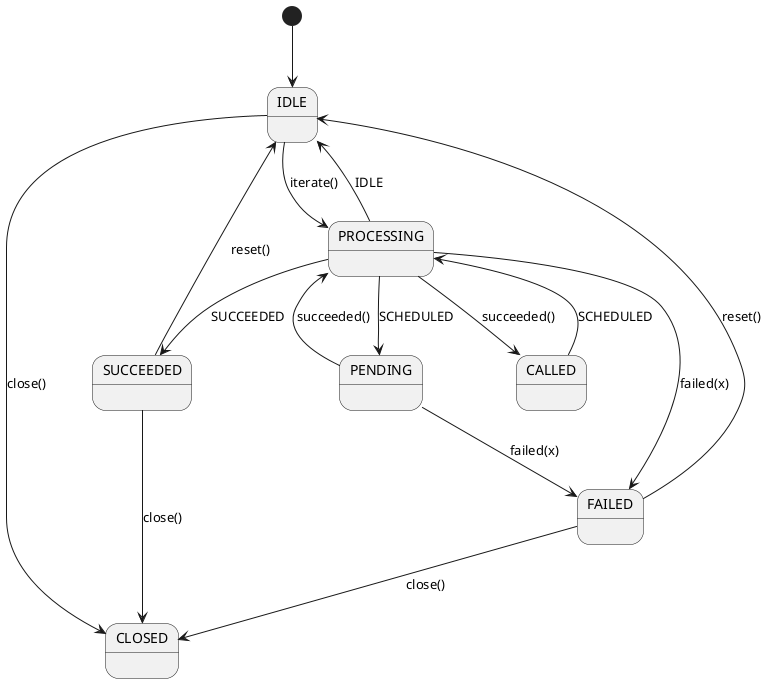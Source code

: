 @startuml

IDLE:
PROCESSING:
PENDING:
CALLED:
SUCCEEDED:
FAILED:
CLOSED:


[*] --> IDLE

IDLE --> PROCESSING: iterate()

PROCESSING --> IDLE: IDLE
PROCESSING --> PENDING: SCHEDULED
PROCESSING --> SUCCEEDED: SUCCEEDED

CALLED --> PROCESSING: SCHEDULED

PROCESSING --> CALLED: succeeded()
PENDING --> PROCESSING: succeeded()

PENDING --> FAILED: failed(x)
PROCESSING --> FAILED: failed(x)

IDLE --> CLOSED: close()
SUCCEEDED --> CLOSED: close()
FAILED --> CLOSED: close()

SUCCEEDED --> IDLE: reset()
FAILED --> IDLE: reset()

@enduml
